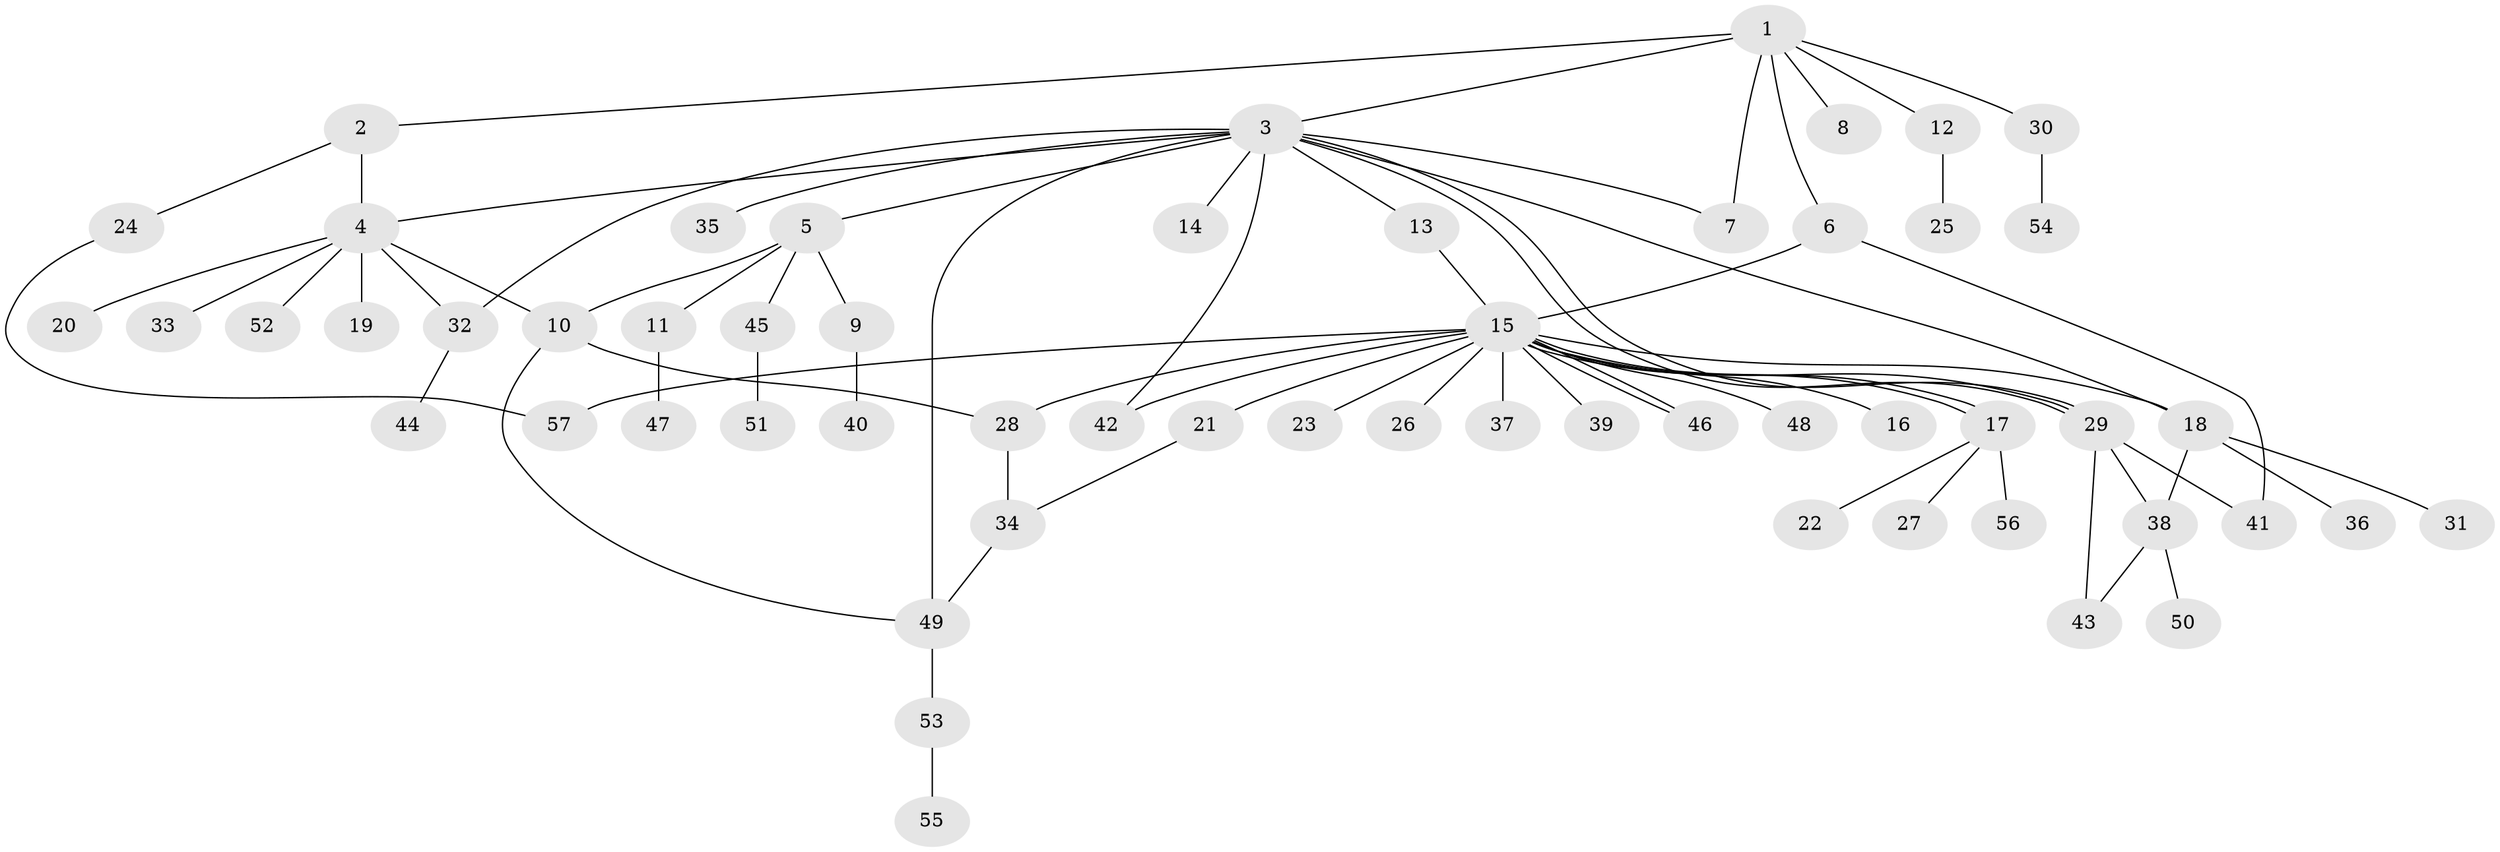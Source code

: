 // Generated by graph-tools (version 1.1) at 2025/25/03/09/25 03:25:59]
// undirected, 57 vertices, 75 edges
graph export_dot {
graph [start="1"]
  node [color=gray90,style=filled];
  1;
  2;
  3;
  4;
  5;
  6;
  7;
  8;
  9;
  10;
  11;
  12;
  13;
  14;
  15;
  16;
  17;
  18;
  19;
  20;
  21;
  22;
  23;
  24;
  25;
  26;
  27;
  28;
  29;
  30;
  31;
  32;
  33;
  34;
  35;
  36;
  37;
  38;
  39;
  40;
  41;
  42;
  43;
  44;
  45;
  46;
  47;
  48;
  49;
  50;
  51;
  52;
  53;
  54;
  55;
  56;
  57;
  1 -- 2;
  1 -- 3;
  1 -- 6;
  1 -- 7;
  1 -- 8;
  1 -- 12;
  1 -- 30;
  2 -- 4;
  2 -- 24;
  3 -- 4;
  3 -- 5;
  3 -- 7;
  3 -- 13;
  3 -- 14;
  3 -- 18;
  3 -- 29;
  3 -- 29;
  3 -- 32;
  3 -- 35;
  3 -- 42;
  3 -- 49;
  4 -- 10;
  4 -- 19;
  4 -- 20;
  4 -- 32;
  4 -- 33;
  4 -- 52;
  5 -- 9;
  5 -- 10;
  5 -- 11;
  5 -- 45;
  6 -- 15;
  6 -- 41;
  9 -- 40;
  10 -- 28;
  10 -- 49;
  11 -- 47;
  12 -- 25;
  13 -- 15;
  15 -- 16;
  15 -- 17;
  15 -- 17;
  15 -- 18;
  15 -- 21;
  15 -- 23;
  15 -- 26;
  15 -- 28;
  15 -- 29;
  15 -- 37;
  15 -- 39;
  15 -- 42;
  15 -- 46;
  15 -- 46;
  15 -- 48;
  15 -- 57;
  17 -- 22;
  17 -- 27;
  17 -- 56;
  18 -- 31;
  18 -- 36;
  18 -- 38;
  21 -- 34;
  24 -- 57;
  28 -- 34;
  29 -- 38;
  29 -- 41;
  29 -- 43;
  30 -- 54;
  32 -- 44;
  34 -- 49;
  38 -- 43;
  38 -- 50;
  45 -- 51;
  49 -- 53;
  53 -- 55;
}
